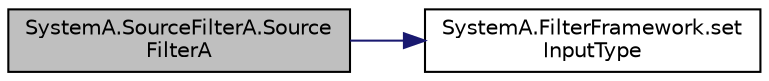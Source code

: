 digraph "SystemA.SourceFilterA.SourceFilterA"
{
  edge [fontname="Helvetica",fontsize="10",labelfontname="Helvetica",labelfontsize="10"];
  node [fontname="Helvetica",fontsize="10",shape=record];
  rankdir="LR";
  Node1 [label="SystemA.SourceFilterA.Source\lFilterA",height=0.2,width=0.4,color="black", fillcolor="grey75", style="filled", fontcolor="black"];
  Node1 -> Node2 [color="midnightblue",fontsize="10",style="solid",fontname="Helvetica"];
  Node2 [label="SystemA.FilterFramework.set\lInputType",height=0.2,width=0.4,color="black", fillcolor="white", style="filled",URL="$class_system_a_1_1_filter_framework.html#a856b3a8b6b49ad1124de579485e86122"];
}
